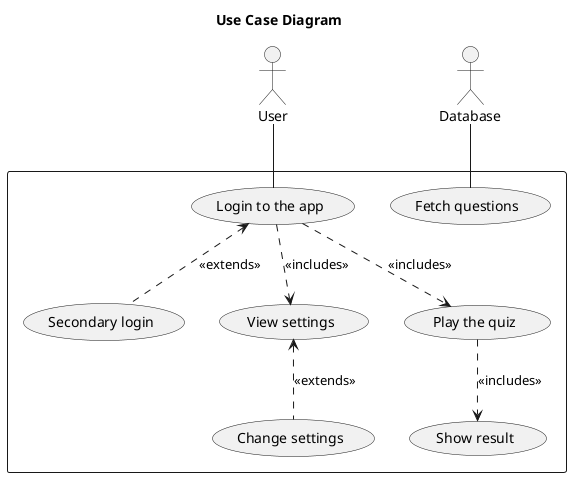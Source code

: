 @startuml 

' name:     Brandon Toups, Evan McCarthy
' email:    bmt0015        esm0012
' class:    COMP3710-001
' date:     3 May 2018
' file:     use-case-diagram.puml

title Use Case Diagram

actor User
actor Database

rectangle {

usecase "Login to the app" as uc1
usecase "Secondary login" as uc2
usecase "View settings" as uc3
usecase "Change settings" as uc4
usecase "Play the quiz" as uc5
usecase "Show result" as uc6
usecase "Fetch questions" as uc7
 User -- uc1
 Database -- uc7
uc1 ..> uc3: <<includes>>
uc3 <.. uc4: <<extends>>
uc1 <.. uc2: <<extends>>
uc1 ..> uc5: <<includes>>
uc5 ..> uc6: <<includes>>




}

@enduml
